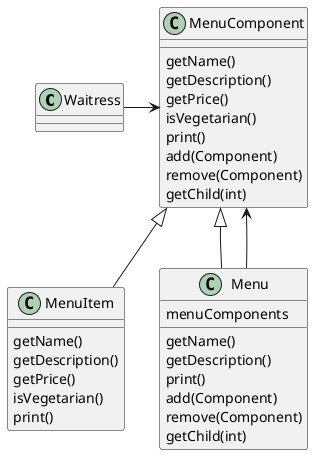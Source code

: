 @startuml
'https://plantuml.com/class-diagram

class Waitress

class MenuComponent {
    getName()
    getDescription()
    getPrice()
    isVegetarian()
    print()
    add(Component)
    remove(Component)
    getChild(int)
}

class MenuItem {
    getName()
    getDescription()
    getPrice()
    isVegetarian()
    print()
}

class Menu {
    menuComponents

    getName()
    getDescription()
    print()
    add(Component)
    remove(Component)
    getChild(int)
}

Waitress -> MenuComponent
MenuComponent <|-- MenuItem
MenuComponent <|-- Menu
MenuComponent <-- Menu

@enduml